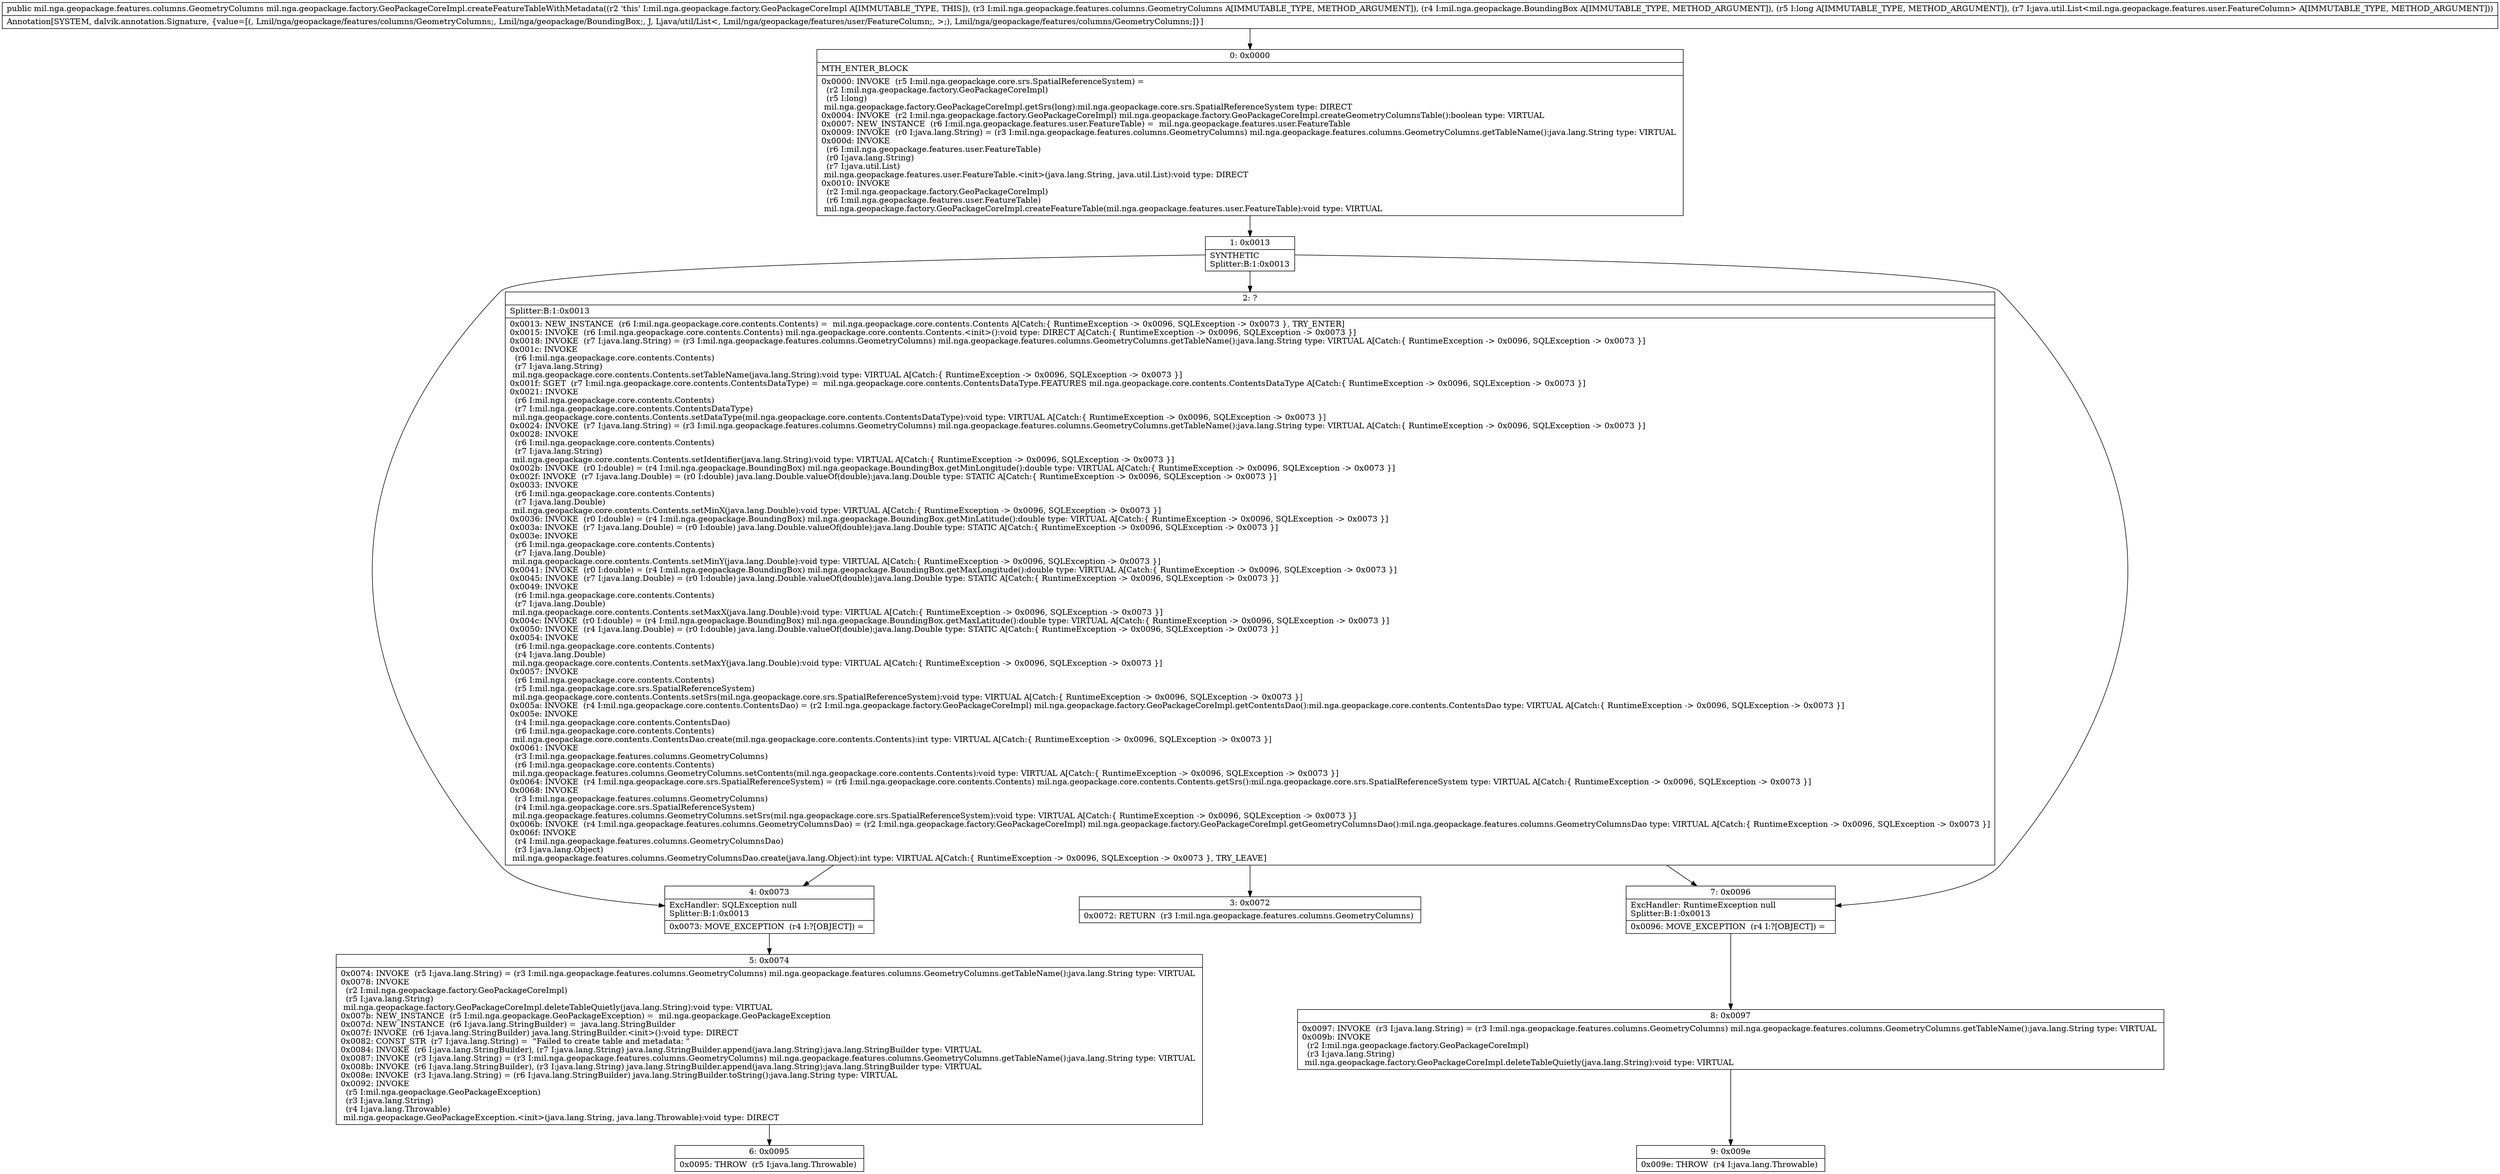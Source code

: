 digraph "CFG formil.nga.geopackage.factory.GeoPackageCoreImpl.createFeatureTableWithMetadata(Lmil\/nga\/geopackage\/features\/columns\/GeometryColumns;Lmil\/nga\/geopackage\/BoundingBox;JLjava\/util\/List;)Lmil\/nga\/geopackage\/features\/columns\/GeometryColumns;" {
Node_0 [shape=record,label="{0\:\ 0x0000|MTH_ENTER_BLOCK\l|0x0000: INVOKE  (r5 I:mil.nga.geopackage.core.srs.SpatialReferenceSystem) = \l  (r2 I:mil.nga.geopackage.factory.GeoPackageCoreImpl)\l  (r5 I:long)\l mil.nga.geopackage.factory.GeoPackageCoreImpl.getSrs(long):mil.nga.geopackage.core.srs.SpatialReferenceSystem type: DIRECT \l0x0004: INVOKE  (r2 I:mil.nga.geopackage.factory.GeoPackageCoreImpl) mil.nga.geopackage.factory.GeoPackageCoreImpl.createGeometryColumnsTable():boolean type: VIRTUAL \l0x0007: NEW_INSTANCE  (r6 I:mil.nga.geopackage.features.user.FeatureTable) =  mil.nga.geopackage.features.user.FeatureTable \l0x0009: INVOKE  (r0 I:java.lang.String) = (r3 I:mil.nga.geopackage.features.columns.GeometryColumns) mil.nga.geopackage.features.columns.GeometryColumns.getTableName():java.lang.String type: VIRTUAL \l0x000d: INVOKE  \l  (r6 I:mil.nga.geopackage.features.user.FeatureTable)\l  (r0 I:java.lang.String)\l  (r7 I:java.util.List)\l mil.nga.geopackage.features.user.FeatureTable.\<init\>(java.lang.String, java.util.List):void type: DIRECT \l0x0010: INVOKE  \l  (r2 I:mil.nga.geopackage.factory.GeoPackageCoreImpl)\l  (r6 I:mil.nga.geopackage.features.user.FeatureTable)\l mil.nga.geopackage.factory.GeoPackageCoreImpl.createFeatureTable(mil.nga.geopackage.features.user.FeatureTable):void type: VIRTUAL \l}"];
Node_1 [shape=record,label="{1\:\ 0x0013|SYNTHETIC\lSplitter:B:1:0x0013\l}"];
Node_2 [shape=record,label="{2\:\ ?|Splitter:B:1:0x0013\l|0x0013: NEW_INSTANCE  (r6 I:mil.nga.geopackage.core.contents.Contents) =  mil.nga.geopackage.core.contents.Contents A[Catch:\{ RuntimeException \-\> 0x0096, SQLException \-\> 0x0073 \}, TRY_ENTER]\l0x0015: INVOKE  (r6 I:mil.nga.geopackage.core.contents.Contents) mil.nga.geopackage.core.contents.Contents.\<init\>():void type: DIRECT A[Catch:\{ RuntimeException \-\> 0x0096, SQLException \-\> 0x0073 \}]\l0x0018: INVOKE  (r7 I:java.lang.String) = (r3 I:mil.nga.geopackage.features.columns.GeometryColumns) mil.nga.geopackage.features.columns.GeometryColumns.getTableName():java.lang.String type: VIRTUAL A[Catch:\{ RuntimeException \-\> 0x0096, SQLException \-\> 0x0073 \}]\l0x001c: INVOKE  \l  (r6 I:mil.nga.geopackage.core.contents.Contents)\l  (r7 I:java.lang.String)\l mil.nga.geopackage.core.contents.Contents.setTableName(java.lang.String):void type: VIRTUAL A[Catch:\{ RuntimeException \-\> 0x0096, SQLException \-\> 0x0073 \}]\l0x001f: SGET  (r7 I:mil.nga.geopackage.core.contents.ContentsDataType) =  mil.nga.geopackage.core.contents.ContentsDataType.FEATURES mil.nga.geopackage.core.contents.ContentsDataType A[Catch:\{ RuntimeException \-\> 0x0096, SQLException \-\> 0x0073 \}]\l0x0021: INVOKE  \l  (r6 I:mil.nga.geopackage.core.contents.Contents)\l  (r7 I:mil.nga.geopackage.core.contents.ContentsDataType)\l mil.nga.geopackage.core.contents.Contents.setDataType(mil.nga.geopackage.core.contents.ContentsDataType):void type: VIRTUAL A[Catch:\{ RuntimeException \-\> 0x0096, SQLException \-\> 0x0073 \}]\l0x0024: INVOKE  (r7 I:java.lang.String) = (r3 I:mil.nga.geopackage.features.columns.GeometryColumns) mil.nga.geopackage.features.columns.GeometryColumns.getTableName():java.lang.String type: VIRTUAL A[Catch:\{ RuntimeException \-\> 0x0096, SQLException \-\> 0x0073 \}]\l0x0028: INVOKE  \l  (r6 I:mil.nga.geopackage.core.contents.Contents)\l  (r7 I:java.lang.String)\l mil.nga.geopackage.core.contents.Contents.setIdentifier(java.lang.String):void type: VIRTUAL A[Catch:\{ RuntimeException \-\> 0x0096, SQLException \-\> 0x0073 \}]\l0x002b: INVOKE  (r0 I:double) = (r4 I:mil.nga.geopackage.BoundingBox) mil.nga.geopackage.BoundingBox.getMinLongitude():double type: VIRTUAL A[Catch:\{ RuntimeException \-\> 0x0096, SQLException \-\> 0x0073 \}]\l0x002f: INVOKE  (r7 I:java.lang.Double) = (r0 I:double) java.lang.Double.valueOf(double):java.lang.Double type: STATIC A[Catch:\{ RuntimeException \-\> 0x0096, SQLException \-\> 0x0073 \}]\l0x0033: INVOKE  \l  (r6 I:mil.nga.geopackage.core.contents.Contents)\l  (r7 I:java.lang.Double)\l mil.nga.geopackage.core.contents.Contents.setMinX(java.lang.Double):void type: VIRTUAL A[Catch:\{ RuntimeException \-\> 0x0096, SQLException \-\> 0x0073 \}]\l0x0036: INVOKE  (r0 I:double) = (r4 I:mil.nga.geopackage.BoundingBox) mil.nga.geopackage.BoundingBox.getMinLatitude():double type: VIRTUAL A[Catch:\{ RuntimeException \-\> 0x0096, SQLException \-\> 0x0073 \}]\l0x003a: INVOKE  (r7 I:java.lang.Double) = (r0 I:double) java.lang.Double.valueOf(double):java.lang.Double type: STATIC A[Catch:\{ RuntimeException \-\> 0x0096, SQLException \-\> 0x0073 \}]\l0x003e: INVOKE  \l  (r6 I:mil.nga.geopackage.core.contents.Contents)\l  (r7 I:java.lang.Double)\l mil.nga.geopackage.core.contents.Contents.setMinY(java.lang.Double):void type: VIRTUAL A[Catch:\{ RuntimeException \-\> 0x0096, SQLException \-\> 0x0073 \}]\l0x0041: INVOKE  (r0 I:double) = (r4 I:mil.nga.geopackage.BoundingBox) mil.nga.geopackage.BoundingBox.getMaxLongitude():double type: VIRTUAL A[Catch:\{ RuntimeException \-\> 0x0096, SQLException \-\> 0x0073 \}]\l0x0045: INVOKE  (r7 I:java.lang.Double) = (r0 I:double) java.lang.Double.valueOf(double):java.lang.Double type: STATIC A[Catch:\{ RuntimeException \-\> 0x0096, SQLException \-\> 0x0073 \}]\l0x0049: INVOKE  \l  (r6 I:mil.nga.geopackage.core.contents.Contents)\l  (r7 I:java.lang.Double)\l mil.nga.geopackage.core.contents.Contents.setMaxX(java.lang.Double):void type: VIRTUAL A[Catch:\{ RuntimeException \-\> 0x0096, SQLException \-\> 0x0073 \}]\l0x004c: INVOKE  (r0 I:double) = (r4 I:mil.nga.geopackage.BoundingBox) mil.nga.geopackage.BoundingBox.getMaxLatitude():double type: VIRTUAL A[Catch:\{ RuntimeException \-\> 0x0096, SQLException \-\> 0x0073 \}]\l0x0050: INVOKE  (r4 I:java.lang.Double) = (r0 I:double) java.lang.Double.valueOf(double):java.lang.Double type: STATIC A[Catch:\{ RuntimeException \-\> 0x0096, SQLException \-\> 0x0073 \}]\l0x0054: INVOKE  \l  (r6 I:mil.nga.geopackage.core.contents.Contents)\l  (r4 I:java.lang.Double)\l mil.nga.geopackage.core.contents.Contents.setMaxY(java.lang.Double):void type: VIRTUAL A[Catch:\{ RuntimeException \-\> 0x0096, SQLException \-\> 0x0073 \}]\l0x0057: INVOKE  \l  (r6 I:mil.nga.geopackage.core.contents.Contents)\l  (r5 I:mil.nga.geopackage.core.srs.SpatialReferenceSystem)\l mil.nga.geopackage.core.contents.Contents.setSrs(mil.nga.geopackage.core.srs.SpatialReferenceSystem):void type: VIRTUAL A[Catch:\{ RuntimeException \-\> 0x0096, SQLException \-\> 0x0073 \}]\l0x005a: INVOKE  (r4 I:mil.nga.geopackage.core.contents.ContentsDao) = (r2 I:mil.nga.geopackage.factory.GeoPackageCoreImpl) mil.nga.geopackage.factory.GeoPackageCoreImpl.getContentsDao():mil.nga.geopackage.core.contents.ContentsDao type: VIRTUAL A[Catch:\{ RuntimeException \-\> 0x0096, SQLException \-\> 0x0073 \}]\l0x005e: INVOKE  \l  (r4 I:mil.nga.geopackage.core.contents.ContentsDao)\l  (r6 I:mil.nga.geopackage.core.contents.Contents)\l mil.nga.geopackage.core.contents.ContentsDao.create(mil.nga.geopackage.core.contents.Contents):int type: VIRTUAL A[Catch:\{ RuntimeException \-\> 0x0096, SQLException \-\> 0x0073 \}]\l0x0061: INVOKE  \l  (r3 I:mil.nga.geopackage.features.columns.GeometryColumns)\l  (r6 I:mil.nga.geopackage.core.contents.Contents)\l mil.nga.geopackage.features.columns.GeometryColumns.setContents(mil.nga.geopackage.core.contents.Contents):void type: VIRTUAL A[Catch:\{ RuntimeException \-\> 0x0096, SQLException \-\> 0x0073 \}]\l0x0064: INVOKE  (r4 I:mil.nga.geopackage.core.srs.SpatialReferenceSystem) = (r6 I:mil.nga.geopackage.core.contents.Contents) mil.nga.geopackage.core.contents.Contents.getSrs():mil.nga.geopackage.core.srs.SpatialReferenceSystem type: VIRTUAL A[Catch:\{ RuntimeException \-\> 0x0096, SQLException \-\> 0x0073 \}]\l0x0068: INVOKE  \l  (r3 I:mil.nga.geopackage.features.columns.GeometryColumns)\l  (r4 I:mil.nga.geopackage.core.srs.SpatialReferenceSystem)\l mil.nga.geopackage.features.columns.GeometryColumns.setSrs(mil.nga.geopackage.core.srs.SpatialReferenceSystem):void type: VIRTUAL A[Catch:\{ RuntimeException \-\> 0x0096, SQLException \-\> 0x0073 \}]\l0x006b: INVOKE  (r4 I:mil.nga.geopackage.features.columns.GeometryColumnsDao) = (r2 I:mil.nga.geopackage.factory.GeoPackageCoreImpl) mil.nga.geopackage.factory.GeoPackageCoreImpl.getGeometryColumnsDao():mil.nga.geopackage.features.columns.GeometryColumnsDao type: VIRTUAL A[Catch:\{ RuntimeException \-\> 0x0096, SQLException \-\> 0x0073 \}]\l0x006f: INVOKE  \l  (r4 I:mil.nga.geopackage.features.columns.GeometryColumnsDao)\l  (r3 I:java.lang.Object)\l mil.nga.geopackage.features.columns.GeometryColumnsDao.create(java.lang.Object):int type: VIRTUAL A[Catch:\{ RuntimeException \-\> 0x0096, SQLException \-\> 0x0073 \}, TRY_LEAVE]\l}"];
Node_3 [shape=record,label="{3\:\ 0x0072|0x0072: RETURN  (r3 I:mil.nga.geopackage.features.columns.GeometryColumns) \l}"];
Node_4 [shape=record,label="{4\:\ 0x0073|ExcHandler: SQLException null\lSplitter:B:1:0x0013\l|0x0073: MOVE_EXCEPTION  (r4 I:?[OBJECT]) =  \l}"];
Node_5 [shape=record,label="{5\:\ 0x0074|0x0074: INVOKE  (r5 I:java.lang.String) = (r3 I:mil.nga.geopackage.features.columns.GeometryColumns) mil.nga.geopackage.features.columns.GeometryColumns.getTableName():java.lang.String type: VIRTUAL \l0x0078: INVOKE  \l  (r2 I:mil.nga.geopackage.factory.GeoPackageCoreImpl)\l  (r5 I:java.lang.String)\l mil.nga.geopackage.factory.GeoPackageCoreImpl.deleteTableQuietly(java.lang.String):void type: VIRTUAL \l0x007b: NEW_INSTANCE  (r5 I:mil.nga.geopackage.GeoPackageException) =  mil.nga.geopackage.GeoPackageException \l0x007d: NEW_INSTANCE  (r6 I:java.lang.StringBuilder) =  java.lang.StringBuilder \l0x007f: INVOKE  (r6 I:java.lang.StringBuilder) java.lang.StringBuilder.\<init\>():void type: DIRECT \l0x0082: CONST_STR  (r7 I:java.lang.String) =  \"Failed to create table and metadata: \" \l0x0084: INVOKE  (r6 I:java.lang.StringBuilder), (r7 I:java.lang.String) java.lang.StringBuilder.append(java.lang.String):java.lang.StringBuilder type: VIRTUAL \l0x0087: INVOKE  (r3 I:java.lang.String) = (r3 I:mil.nga.geopackage.features.columns.GeometryColumns) mil.nga.geopackage.features.columns.GeometryColumns.getTableName():java.lang.String type: VIRTUAL \l0x008b: INVOKE  (r6 I:java.lang.StringBuilder), (r3 I:java.lang.String) java.lang.StringBuilder.append(java.lang.String):java.lang.StringBuilder type: VIRTUAL \l0x008e: INVOKE  (r3 I:java.lang.String) = (r6 I:java.lang.StringBuilder) java.lang.StringBuilder.toString():java.lang.String type: VIRTUAL \l0x0092: INVOKE  \l  (r5 I:mil.nga.geopackage.GeoPackageException)\l  (r3 I:java.lang.String)\l  (r4 I:java.lang.Throwable)\l mil.nga.geopackage.GeoPackageException.\<init\>(java.lang.String, java.lang.Throwable):void type: DIRECT \l}"];
Node_6 [shape=record,label="{6\:\ 0x0095|0x0095: THROW  (r5 I:java.lang.Throwable) \l}"];
Node_7 [shape=record,label="{7\:\ 0x0096|ExcHandler: RuntimeException null\lSplitter:B:1:0x0013\l|0x0096: MOVE_EXCEPTION  (r4 I:?[OBJECT]) =  \l}"];
Node_8 [shape=record,label="{8\:\ 0x0097|0x0097: INVOKE  (r3 I:java.lang.String) = (r3 I:mil.nga.geopackage.features.columns.GeometryColumns) mil.nga.geopackage.features.columns.GeometryColumns.getTableName():java.lang.String type: VIRTUAL \l0x009b: INVOKE  \l  (r2 I:mil.nga.geopackage.factory.GeoPackageCoreImpl)\l  (r3 I:java.lang.String)\l mil.nga.geopackage.factory.GeoPackageCoreImpl.deleteTableQuietly(java.lang.String):void type: VIRTUAL \l}"];
Node_9 [shape=record,label="{9\:\ 0x009e|0x009e: THROW  (r4 I:java.lang.Throwable) \l}"];
MethodNode[shape=record,label="{public mil.nga.geopackage.features.columns.GeometryColumns mil.nga.geopackage.factory.GeoPackageCoreImpl.createFeatureTableWithMetadata((r2 'this' I:mil.nga.geopackage.factory.GeoPackageCoreImpl A[IMMUTABLE_TYPE, THIS]), (r3 I:mil.nga.geopackage.features.columns.GeometryColumns A[IMMUTABLE_TYPE, METHOD_ARGUMENT]), (r4 I:mil.nga.geopackage.BoundingBox A[IMMUTABLE_TYPE, METHOD_ARGUMENT]), (r5 I:long A[IMMUTABLE_TYPE, METHOD_ARGUMENT]), (r7 I:java.util.List\<mil.nga.geopackage.features.user.FeatureColumn\> A[IMMUTABLE_TYPE, METHOD_ARGUMENT]))  | Annotation[SYSTEM, dalvik.annotation.Signature, \{value=[(, Lmil\/nga\/geopackage\/features\/columns\/GeometryColumns;, Lmil\/nga\/geopackage\/BoundingBox;, J, Ljava\/util\/List\<, Lmil\/nga\/geopackage\/features\/user\/FeatureColumn;, \>;), Lmil\/nga\/geopackage\/features\/columns\/GeometryColumns;]\}]\l}"];
MethodNode -> Node_0;
Node_0 -> Node_1;
Node_1 -> Node_2;
Node_1 -> Node_7;
Node_1 -> Node_4;
Node_2 -> Node_3;
Node_2 -> Node_7;
Node_2 -> Node_4;
Node_4 -> Node_5;
Node_5 -> Node_6;
Node_7 -> Node_8;
Node_8 -> Node_9;
}

